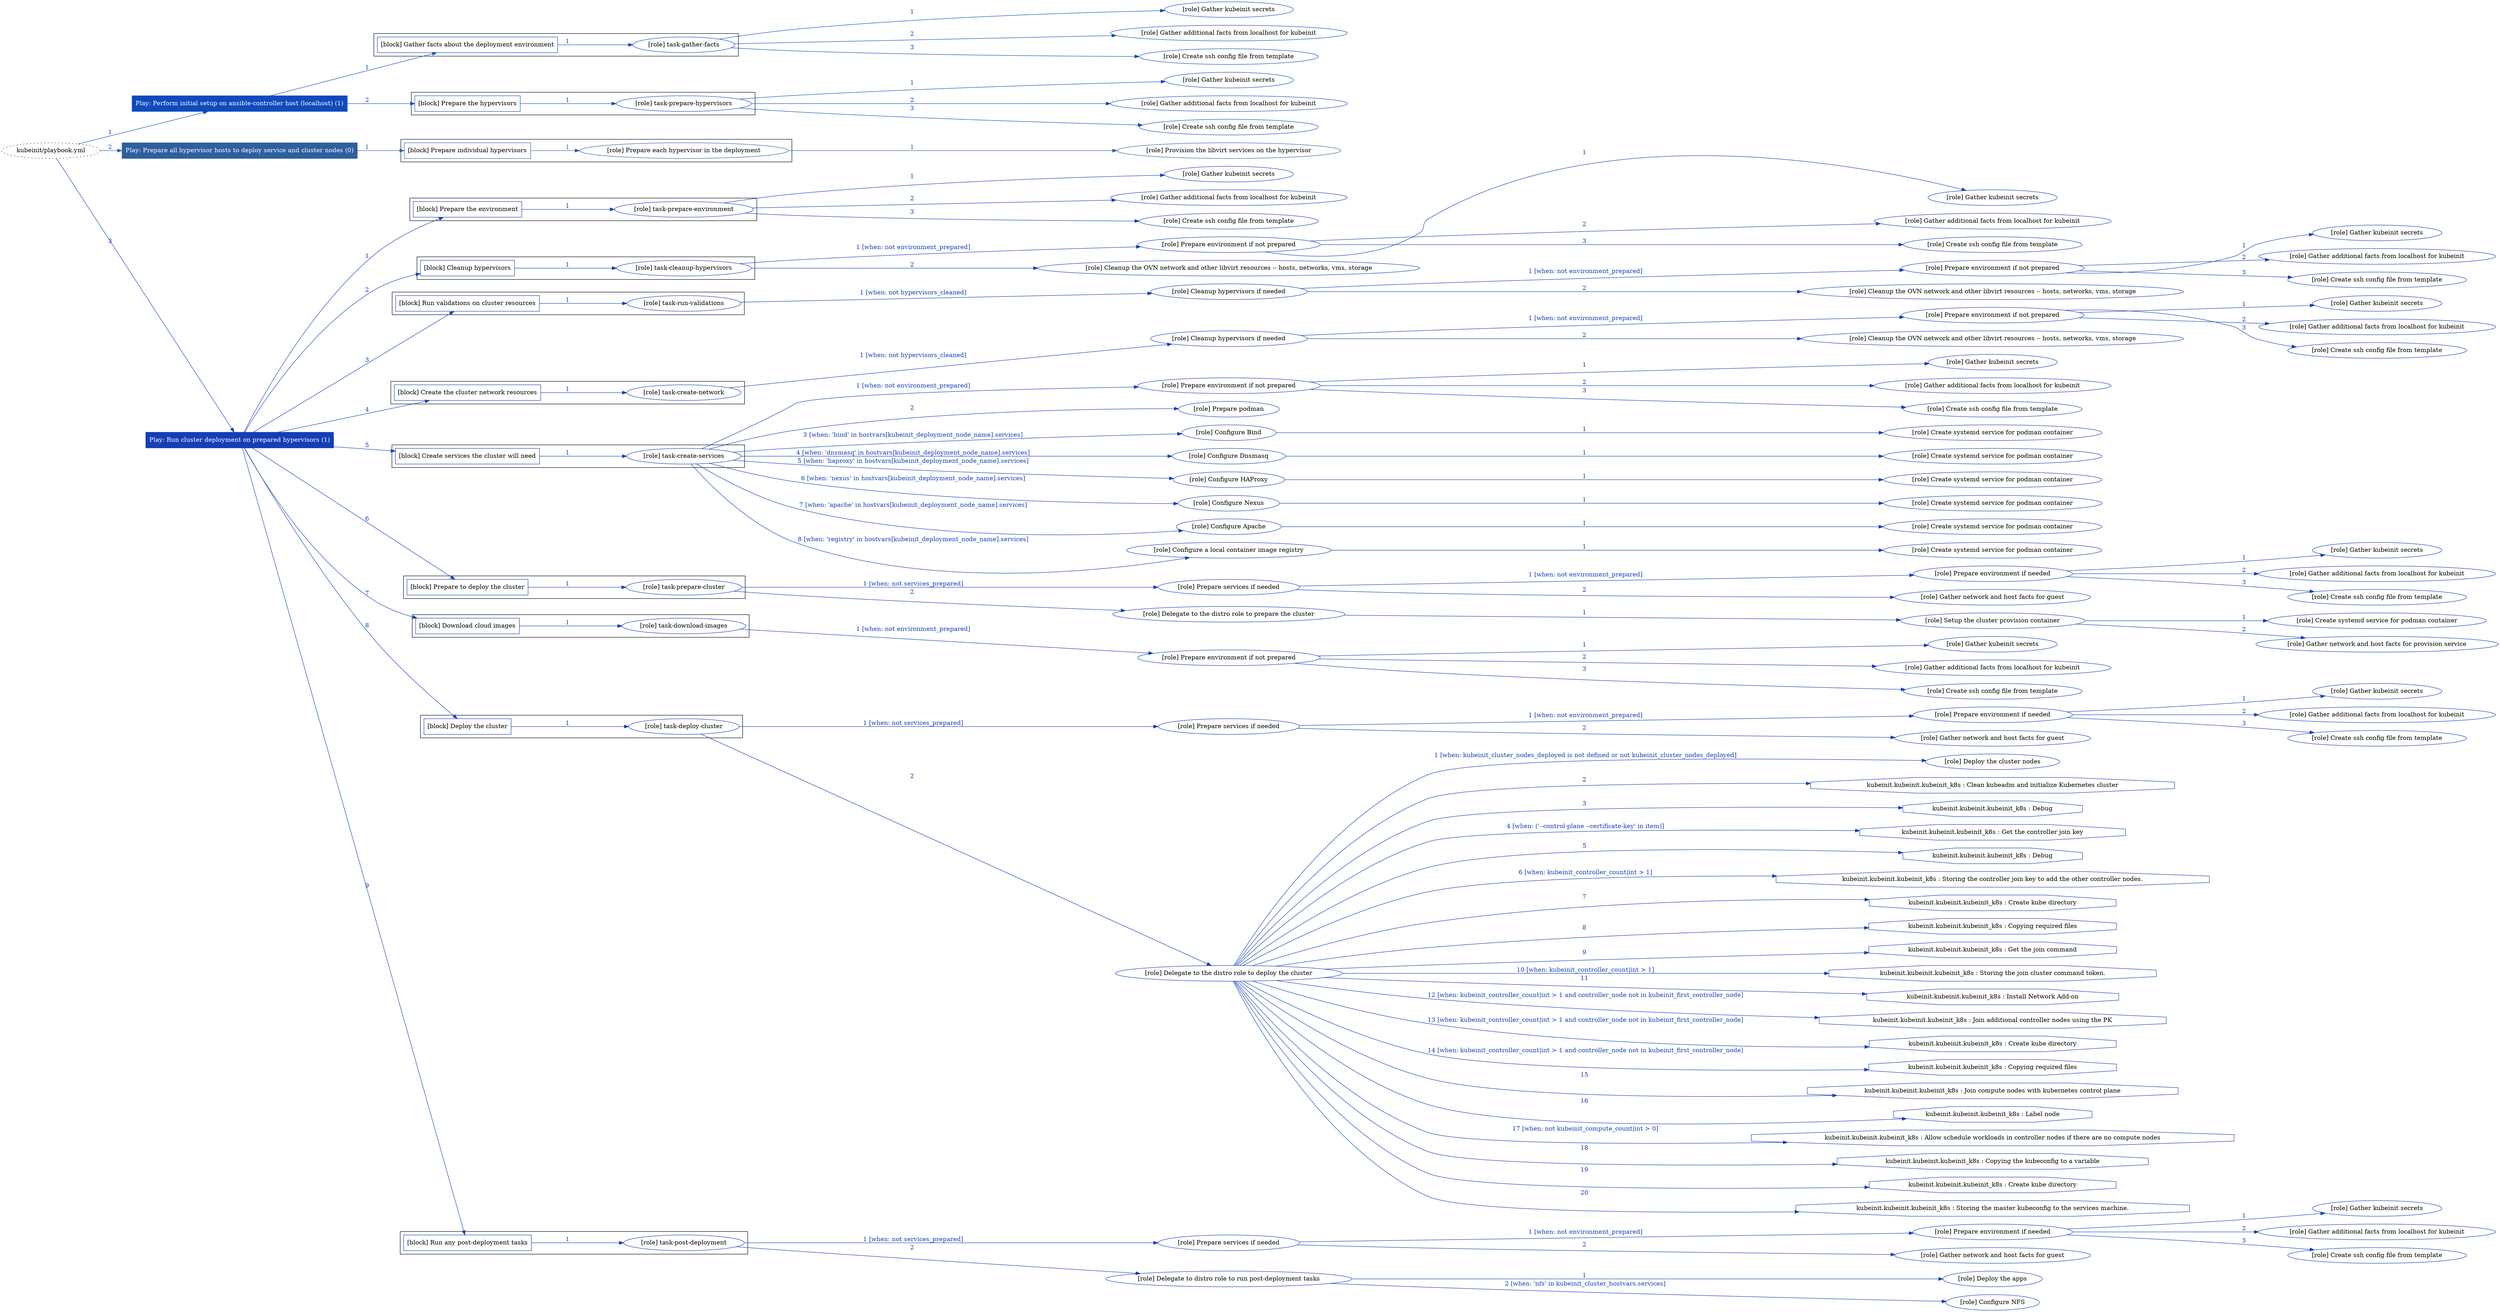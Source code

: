 digraph {
	graph [concentrate=true ordering=in rankdir=LR ratio=fill]
	edge [esep=5 sep=10]
	"kubeinit/playbook.yml" [URL="/home/runner/work/kubeinit/kubeinit/kubeinit/playbook.yml" id=playbook_aee78576 style=dotted]
	play_22abfdec [label="Play: Perform initial setup on ansible-controller host (localhost) (1)" URL="/home/runner/work/kubeinit/kubeinit/kubeinit/playbook.yml" color="#0f4abd" fontcolor="#ffffff" id=play_22abfdec shape=box style=filled tooltip=localhost]
	"kubeinit/playbook.yml" -> play_22abfdec [label="1 " color="#0f4abd" fontcolor="#0f4abd" id=edge_07dfba81 labeltooltip="1 " tooltip="1 "]
	subgraph "Gather kubeinit secrets" {
		role_e5b4c2fd [label="[role] Gather kubeinit secrets" URL="/home/runner/.ansible/collections/ansible_collections/kubeinit/kubeinit/roles/kubeinit_prepare/tasks/gather_kubeinit_facts.yml" color="#0f4abd" id=role_e5b4c2fd tooltip="Gather kubeinit secrets"]
	}
	subgraph "Gather additional facts from localhost for kubeinit" {
		role_92603901 [label="[role] Gather additional facts from localhost for kubeinit" URL="/home/runner/.ansible/collections/ansible_collections/kubeinit/kubeinit/roles/kubeinit_prepare/tasks/gather_kubeinit_facts.yml" color="#0f4abd" id=role_92603901 tooltip="Gather additional facts from localhost for kubeinit"]
	}
	subgraph "Create ssh config file from template" {
		role_42e3ea7c [label="[role] Create ssh config file from template" URL="/home/runner/.ansible/collections/ansible_collections/kubeinit/kubeinit/roles/kubeinit_prepare/tasks/gather_kubeinit_facts.yml" color="#0f4abd" id=role_42e3ea7c tooltip="Create ssh config file from template"]
	}
	subgraph "task-gather-facts" {
		role_a23caa06 [label="[role] task-gather-facts" URL="/home/runner/work/kubeinit/kubeinit/kubeinit/playbook.yml" color="#0f4abd" id=role_a23caa06 tooltip="task-gather-facts"]
		role_a23caa06 -> role_e5b4c2fd [label="1 " color="#0f4abd" fontcolor="#0f4abd" id=edge_fb1ed5f6 labeltooltip="1 " tooltip="1 "]
		role_a23caa06 -> role_92603901 [label="2 " color="#0f4abd" fontcolor="#0f4abd" id=edge_2b5b32ed labeltooltip="2 " tooltip="2 "]
		role_a23caa06 -> role_42e3ea7c [label="3 " color="#0f4abd" fontcolor="#0f4abd" id=edge_aba6d7d8 labeltooltip="3 " tooltip="3 "]
	}
	subgraph "Gather kubeinit secrets" {
		role_36ac0398 [label="[role] Gather kubeinit secrets" URL="/home/runner/.ansible/collections/ansible_collections/kubeinit/kubeinit/roles/kubeinit_prepare/tasks/gather_kubeinit_facts.yml" color="#0f4abd" id=role_36ac0398 tooltip="Gather kubeinit secrets"]
	}
	subgraph "Gather additional facts from localhost for kubeinit" {
		role_8a8721c3 [label="[role] Gather additional facts from localhost for kubeinit" URL="/home/runner/.ansible/collections/ansible_collections/kubeinit/kubeinit/roles/kubeinit_prepare/tasks/gather_kubeinit_facts.yml" color="#0f4abd" id=role_8a8721c3 tooltip="Gather additional facts from localhost for kubeinit"]
	}
	subgraph "Create ssh config file from template" {
		role_b87d9249 [label="[role] Create ssh config file from template" URL="/home/runner/.ansible/collections/ansible_collections/kubeinit/kubeinit/roles/kubeinit_prepare/tasks/gather_kubeinit_facts.yml" color="#0f4abd" id=role_b87d9249 tooltip="Create ssh config file from template"]
	}
	subgraph "task-prepare-hypervisors" {
		role_b40b81ea [label="[role] task-prepare-hypervisors" URL="/home/runner/work/kubeinit/kubeinit/kubeinit/playbook.yml" color="#0f4abd" id=role_b40b81ea tooltip="task-prepare-hypervisors"]
		role_b40b81ea -> role_36ac0398 [label="1 " color="#0f4abd" fontcolor="#0f4abd" id=edge_a1b33551 labeltooltip="1 " tooltip="1 "]
		role_b40b81ea -> role_8a8721c3 [label="2 " color="#0f4abd" fontcolor="#0f4abd" id=edge_f6057b5f labeltooltip="2 " tooltip="2 "]
		role_b40b81ea -> role_b87d9249 [label="3 " color="#0f4abd" fontcolor="#0f4abd" id=edge_76258d58 labeltooltip="3 " tooltip="3 "]
	}
	subgraph "Play: Perform initial setup on ansible-controller host (localhost) (1)" {
		play_22abfdec -> block_3af2ee54 [label=1 color="#0f4abd" fontcolor="#0f4abd" id=edge_2502cd62 labeltooltip=1 tooltip=1]
		subgraph cluster_block_3af2ee54 {
			block_3af2ee54 [label="[block] Gather facts about the deployment environment" URL="/home/runner/work/kubeinit/kubeinit/kubeinit/playbook.yml" color="#0f4abd" id=block_3af2ee54 labeltooltip="Gather facts about the deployment environment" shape=box tooltip="Gather facts about the deployment environment"]
			block_3af2ee54 -> role_a23caa06 [label="1 " color="#0f4abd" fontcolor="#0f4abd" id=edge_9a71d3c1 labeltooltip="1 " tooltip="1 "]
		}
		play_22abfdec -> block_1b427c58 [label=2 color="#0f4abd" fontcolor="#0f4abd" id=edge_1fee7df6 labeltooltip=2 tooltip=2]
		subgraph cluster_block_1b427c58 {
			block_1b427c58 [label="[block] Prepare the hypervisors" URL="/home/runner/work/kubeinit/kubeinit/kubeinit/playbook.yml" color="#0f4abd" id=block_1b427c58 labeltooltip="Prepare the hypervisors" shape=box tooltip="Prepare the hypervisors"]
			block_1b427c58 -> role_b40b81ea [label="1 " color="#0f4abd" fontcolor="#0f4abd" id=edge_1978785f labeltooltip="1 " tooltip="1 "]
		}
	}
	play_503225d7 [label="Play: Prepare all hypervisor hosts to deploy service and cluster nodes (0)" URL="/home/runner/work/kubeinit/kubeinit/kubeinit/playbook.yml" color="#2e5f9e" fontcolor="#ffffff" id=play_503225d7 shape=box style=filled tooltip="Play: Prepare all hypervisor hosts to deploy service and cluster nodes (0)"]
	"kubeinit/playbook.yml" -> play_503225d7 [label="2 " color="#2e5f9e" fontcolor="#2e5f9e" id=edge_c48a29ae labeltooltip="2 " tooltip="2 "]
	subgraph "Provision the libvirt services on the hypervisor" {
		role_f8801f45 [label="[role] Provision the libvirt services on the hypervisor" URL="/home/runner/.ansible/collections/ansible_collections/kubeinit/kubeinit/roles/kubeinit_prepare/tasks/prepare_hypervisor.yml" color="#2e5f9e" id=role_f8801f45 tooltip="Provision the libvirt services on the hypervisor"]
	}
	subgraph "Prepare each hypervisor in the deployment" {
		role_b3942463 [label="[role] Prepare each hypervisor in the deployment" URL="/home/runner/work/kubeinit/kubeinit/kubeinit/playbook.yml" color="#2e5f9e" id=role_b3942463 tooltip="Prepare each hypervisor in the deployment"]
		role_b3942463 -> role_f8801f45 [label="1 " color="#2e5f9e" fontcolor="#2e5f9e" id=edge_74dd3a23 labeltooltip="1 " tooltip="1 "]
	}
	subgraph "Play: Prepare all hypervisor hosts to deploy service and cluster nodes (0)" {
		play_503225d7 -> block_1965c108 [label=1 color="#2e5f9e" fontcolor="#2e5f9e" id=edge_0910991c labeltooltip=1 tooltip=1]
		subgraph cluster_block_1965c108 {
			block_1965c108 [label="[block] Prepare individual hypervisors" URL="/home/runner/work/kubeinit/kubeinit/kubeinit/playbook.yml" color="#2e5f9e" id=block_1965c108 labeltooltip="Prepare individual hypervisors" shape=box tooltip="Prepare individual hypervisors"]
			block_1965c108 -> role_b3942463 [label="1 " color="#2e5f9e" fontcolor="#2e5f9e" id=edge_adc830cf labeltooltip="1 " tooltip="1 "]
		}
	}
	play_b1cdb94f [label="Play: Run cluster deployment on prepared hypervisors (1)" URL="/home/runner/work/kubeinit/kubeinit/kubeinit/playbook.yml" color="#153eb7" fontcolor="#ffffff" id=play_b1cdb94f shape=box style=filled tooltip=localhost]
	"kubeinit/playbook.yml" -> play_b1cdb94f [label="3 " color="#153eb7" fontcolor="#153eb7" id=edge_91c1f6e4 labeltooltip="3 " tooltip="3 "]
	subgraph "Gather kubeinit secrets" {
		role_fc0855bf [label="[role] Gather kubeinit secrets" URL="/home/runner/.ansible/collections/ansible_collections/kubeinit/kubeinit/roles/kubeinit_prepare/tasks/gather_kubeinit_facts.yml" color="#153eb7" id=role_fc0855bf tooltip="Gather kubeinit secrets"]
	}
	subgraph "Gather additional facts from localhost for kubeinit" {
		role_63563d54 [label="[role] Gather additional facts from localhost for kubeinit" URL="/home/runner/.ansible/collections/ansible_collections/kubeinit/kubeinit/roles/kubeinit_prepare/tasks/gather_kubeinit_facts.yml" color="#153eb7" id=role_63563d54 tooltip="Gather additional facts from localhost for kubeinit"]
	}
	subgraph "Create ssh config file from template" {
		role_f0a11f4e [label="[role] Create ssh config file from template" URL="/home/runner/.ansible/collections/ansible_collections/kubeinit/kubeinit/roles/kubeinit_prepare/tasks/gather_kubeinit_facts.yml" color="#153eb7" id=role_f0a11f4e tooltip="Create ssh config file from template"]
	}
	subgraph "task-prepare-environment" {
		role_46fdd748 [label="[role] task-prepare-environment" URL="/home/runner/work/kubeinit/kubeinit/kubeinit/playbook.yml" color="#153eb7" id=role_46fdd748 tooltip="task-prepare-environment"]
		role_46fdd748 -> role_fc0855bf [label="1 " color="#153eb7" fontcolor="#153eb7" id=edge_d1752ae9 labeltooltip="1 " tooltip="1 "]
		role_46fdd748 -> role_63563d54 [label="2 " color="#153eb7" fontcolor="#153eb7" id=edge_2c00e528 labeltooltip="2 " tooltip="2 "]
		role_46fdd748 -> role_f0a11f4e [label="3 " color="#153eb7" fontcolor="#153eb7" id=edge_0c2cd241 labeltooltip="3 " tooltip="3 "]
	}
	subgraph "Gather kubeinit secrets" {
		role_5a48597a [label="[role] Gather kubeinit secrets" URL="/home/runner/.ansible/collections/ansible_collections/kubeinit/kubeinit/roles/kubeinit_prepare/tasks/gather_kubeinit_facts.yml" color="#153eb7" id=role_5a48597a tooltip="Gather kubeinit secrets"]
	}
	subgraph "Gather additional facts from localhost for kubeinit" {
		role_fad954ef [label="[role] Gather additional facts from localhost for kubeinit" URL="/home/runner/.ansible/collections/ansible_collections/kubeinit/kubeinit/roles/kubeinit_prepare/tasks/gather_kubeinit_facts.yml" color="#153eb7" id=role_fad954ef tooltip="Gather additional facts from localhost for kubeinit"]
	}
	subgraph "Create ssh config file from template" {
		role_bd64b676 [label="[role] Create ssh config file from template" URL="/home/runner/.ansible/collections/ansible_collections/kubeinit/kubeinit/roles/kubeinit_prepare/tasks/gather_kubeinit_facts.yml" color="#153eb7" id=role_bd64b676 tooltip="Create ssh config file from template"]
	}
	subgraph "Prepare environment if not prepared" {
		role_02caff9d [label="[role] Prepare environment if not prepared" URL="/home/runner/.ansible/collections/ansible_collections/kubeinit/kubeinit/roles/kubeinit_prepare/tasks/cleanup_hypervisors.yml" color="#153eb7" id=role_02caff9d tooltip="Prepare environment if not prepared"]
		role_02caff9d -> role_5a48597a [label="1 " color="#153eb7" fontcolor="#153eb7" id=edge_9d075850 labeltooltip="1 " tooltip="1 "]
		role_02caff9d -> role_fad954ef [label="2 " color="#153eb7" fontcolor="#153eb7" id=edge_a4c6c099 labeltooltip="2 " tooltip="2 "]
		role_02caff9d -> role_bd64b676 [label="3 " color="#153eb7" fontcolor="#153eb7" id=edge_170ab0fc labeltooltip="3 " tooltip="3 "]
	}
	subgraph "Cleanup the OVN network and other libvirt resources -- hosts, networks, vms, storage" {
		role_a7e73456 [label="[role] Cleanup the OVN network and other libvirt resources -- hosts, networks, vms, storage" URL="/home/runner/.ansible/collections/ansible_collections/kubeinit/kubeinit/roles/kubeinit_prepare/tasks/cleanup_hypervisors.yml" color="#153eb7" id=role_a7e73456 tooltip="Cleanup the OVN network and other libvirt resources -- hosts, networks, vms, storage"]
	}
	subgraph "task-cleanup-hypervisors" {
		role_f875a7aa [label="[role] task-cleanup-hypervisors" URL="/home/runner/work/kubeinit/kubeinit/kubeinit/playbook.yml" color="#153eb7" id=role_f875a7aa tooltip="task-cleanup-hypervisors"]
		role_f875a7aa -> role_02caff9d [label="1 [when: not environment_prepared]" color="#153eb7" fontcolor="#153eb7" id=edge_b6163524 labeltooltip="1 [when: not environment_prepared]" tooltip="1 [when: not environment_prepared]"]
		role_f875a7aa -> role_a7e73456 [label="2 " color="#153eb7" fontcolor="#153eb7" id=edge_6bb9ad66 labeltooltip="2 " tooltip="2 "]
	}
	subgraph "Gather kubeinit secrets" {
		role_28462045 [label="[role] Gather kubeinit secrets" URL="/home/runner/.ansible/collections/ansible_collections/kubeinit/kubeinit/roles/kubeinit_prepare/tasks/gather_kubeinit_facts.yml" color="#153eb7" id=role_28462045 tooltip="Gather kubeinit secrets"]
	}
	subgraph "Gather additional facts from localhost for kubeinit" {
		role_ed0c2a74 [label="[role] Gather additional facts from localhost for kubeinit" URL="/home/runner/.ansible/collections/ansible_collections/kubeinit/kubeinit/roles/kubeinit_prepare/tasks/gather_kubeinit_facts.yml" color="#153eb7" id=role_ed0c2a74 tooltip="Gather additional facts from localhost for kubeinit"]
	}
	subgraph "Create ssh config file from template" {
		role_3deef23d [label="[role] Create ssh config file from template" URL="/home/runner/.ansible/collections/ansible_collections/kubeinit/kubeinit/roles/kubeinit_prepare/tasks/gather_kubeinit_facts.yml" color="#153eb7" id=role_3deef23d tooltip="Create ssh config file from template"]
	}
	subgraph "Prepare environment if not prepared" {
		role_89e57b84 [label="[role] Prepare environment if not prepared" URL="/home/runner/.ansible/collections/ansible_collections/kubeinit/kubeinit/roles/kubeinit_prepare/tasks/cleanup_hypervisors.yml" color="#153eb7" id=role_89e57b84 tooltip="Prepare environment if not prepared"]
		role_89e57b84 -> role_28462045 [label="1 " color="#153eb7" fontcolor="#153eb7" id=edge_ff9d8a0b labeltooltip="1 " tooltip="1 "]
		role_89e57b84 -> role_ed0c2a74 [label="2 " color="#153eb7" fontcolor="#153eb7" id=edge_85ed8e4a labeltooltip="2 " tooltip="2 "]
		role_89e57b84 -> role_3deef23d [label="3 " color="#153eb7" fontcolor="#153eb7" id=edge_1886708f labeltooltip="3 " tooltip="3 "]
	}
	subgraph "Cleanup the OVN network and other libvirt resources -- hosts, networks, vms, storage" {
		role_85f6d951 [label="[role] Cleanup the OVN network and other libvirt resources -- hosts, networks, vms, storage" URL="/home/runner/.ansible/collections/ansible_collections/kubeinit/kubeinit/roles/kubeinit_prepare/tasks/cleanup_hypervisors.yml" color="#153eb7" id=role_85f6d951 tooltip="Cleanup the OVN network and other libvirt resources -- hosts, networks, vms, storage"]
	}
	subgraph "Cleanup hypervisors if needed" {
		role_ccc3ccd0 [label="[role] Cleanup hypervisors if needed" URL="/home/runner/.ansible/collections/ansible_collections/kubeinit/kubeinit/roles/kubeinit_validations/tasks/main.yml" color="#153eb7" id=role_ccc3ccd0 tooltip="Cleanup hypervisors if needed"]
		role_ccc3ccd0 -> role_89e57b84 [label="1 [when: not environment_prepared]" color="#153eb7" fontcolor="#153eb7" id=edge_e0233c57 labeltooltip="1 [when: not environment_prepared]" tooltip="1 [when: not environment_prepared]"]
		role_ccc3ccd0 -> role_85f6d951 [label="2 " color="#153eb7" fontcolor="#153eb7" id=edge_e74eda56 labeltooltip="2 " tooltip="2 "]
	}
	subgraph "task-run-validations" {
		role_7a09ad1d [label="[role] task-run-validations" URL="/home/runner/work/kubeinit/kubeinit/kubeinit/playbook.yml" color="#153eb7" id=role_7a09ad1d tooltip="task-run-validations"]
		role_7a09ad1d -> role_ccc3ccd0 [label="1 [when: not hypervisors_cleaned]" color="#153eb7" fontcolor="#153eb7" id=edge_1b720504 labeltooltip="1 [when: not hypervisors_cleaned]" tooltip="1 [when: not hypervisors_cleaned]"]
	}
	subgraph "Gather kubeinit secrets" {
		role_f3d439e8 [label="[role] Gather kubeinit secrets" URL="/home/runner/.ansible/collections/ansible_collections/kubeinit/kubeinit/roles/kubeinit_prepare/tasks/gather_kubeinit_facts.yml" color="#153eb7" id=role_f3d439e8 tooltip="Gather kubeinit secrets"]
	}
	subgraph "Gather additional facts from localhost for kubeinit" {
		role_499fb6e5 [label="[role] Gather additional facts from localhost for kubeinit" URL="/home/runner/.ansible/collections/ansible_collections/kubeinit/kubeinit/roles/kubeinit_prepare/tasks/gather_kubeinit_facts.yml" color="#153eb7" id=role_499fb6e5 tooltip="Gather additional facts from localhost for kubeinit"]
	}
	subgraph "Create ssh config file from template" {
		role_9042f6df [label="[role] Create ssh config file from template" URL="/home/runner/.ansible/collections/ansible_collections/kubeinit/kubeinit/roles/kubeinit_prepare/tasks/gather_kubeinit_facts.yml" color="#153eb7" id=role_9042f6df tooltip="Create ssh config file from template"]
	}
	subgraph "Prepare environment if not prepared" {
		role_7c91a1f9 [label="[role] Prepare environment if not prepared" URL="/home/runner/.ansible/collections/ansible_collections/kubeinit/kubeinit/roles/kubeinit_prepare/tasks/cleanup_hypervisors.yml" color="#153eb7" id=role_7c91a1f9 tooltip="Prepare environment if not prepared"]
		role_7c91a1f9 -> role_f3d439e8 [label="1 " color="#153eb7" fontcolor="#153eb7" id=edge_e5d89248 labeltooltip="1 " tooltip="1 "]
		role_7c91a1f9 -> role_499fb6e5 [label="2 " color="#153eb7" fontcolor="#153eb7" id=edge_6f8e07d5 labeltooltip="2 " tooltip="2 "]
		role_7c91a1f9 -> role_9042f6df [label="3 " color="#153eb7" fontcolor="#153eb7" id=edge_672ee4f9 labeltooltip="3 " tooltip="3 "]
	}
	subgraph "Cleanup the OVN network and other libvirt resources -- hosts, networks, vms, storage" {
		role_ed50cdb5 [label="[role] Cleanup the OVN network and other libvirt resources -- hosts, networks, vms, storage" URL="/home/runner/.ansible/collections/ansible_collections/kubeinit/kubeinit/roles/kubeinit_prepare/tasks/cleanup_hypervisors.yml" color="#153eb7" id=role_ed50cdb5 tooltip="Cleanup the OVN network and other libvirt resources -- hosts, networks, vms, storage"]
	}
	subgraph "Cleanup hypervisors if needed" {
		role_755d8c60 [label="[role] Cleanup hypervisors if needed" URL="/home/runner/.ansible/collections/ansible_collections/kubeinit/kubeinit/roles/kubeinit_libvirt/tasks/create_network.yml" color="#153eb7" id=role_755d8c60 tooltip="Cleanup hypervisors if needed"]
		role_755d8c60 -> role_7c91a1f9 [label="1 [when: not environment_prepared]" color="#153eb7" fontcolor="#153eb7" id=edge_348bdebb labeltooltip="1 [when: not environment_prepared]" tooltip="1 [when: not environment_prepared]"]
		role_755d8c60 -> role_ed50cdb5 [label="2 " color="#153eb7" fontcolor="#153eb7" id=edge_43a9f519 labeltooltip="2 " tooltip="2 "]
	}
	subgraph "task-create-network" {
		role_80e99cfe [label="[role] task-create-network" URL="/home/runner/work/kubeinit/kubeinit/kubeinit/playbook.yml" color="#153eb7" id=role_80e99cfe tooltip="task-create-network"]
		role_80e99cfe -> role_755d8c60 [label="1 [when: not hypervisors_cleaned]" color="#153eb7" fontcolor="#153eb7" id=edge_c17265ac labeltooltip="1 [when: not hypervisors_cleaned]" tooltip="1 [when: not hypervisors_cleaned]"]
	}
	subgraph "Gather kubeinit secrets" {
		role_4d5eac8a [label="[role] Gather kubeinit secrets" URL="/home/runner/.ansible/collections/ansible_collections/kubeinit/kubeinit/roles/kubeinit_prepare/tasks/gather_kubeinit_facts.yml" color="#153eb7" id=role_4d5eac8a tooltip="Gather kubeinit secrets"]
	}
	subgraph "Gather additional facts from localhost for kubeinit" {
		role_ca68fdb8 [label="[role] Gather additional facts from localhost for kubeinit" URL="/home/runner/.ansible/collections/ansible_collections/kubeinit/kubeinit/roles/kubeinit_prepare/tasks/gather_kubeinit_facts.yml" color="#153eb7" id=role_ca68fdb8 tooltip="Gather additional facts from localhost for kubeinit"]
	}
	subgraph "Create ssh config file from template" {
		role_a0177bdf [label="[role] Create ssh config file from template" URL="/home/runner/.ansible/collections/ansible_collections/kubeinit/kubeinit/roles/kubeinit_prepare/tasks/gather_kubeinit_facts.yml" color="#153eb7" id=role_a0177bdf tooltip="Create ssh config file from template"]
	}
	subgraph "Prepare environment if not prepared" {
		role_2989113f [label="[role] Prepare environment if not prepared" URL="/home/runner/.ansible/collections/ansible_collections/kubeinit/kubeinit/roles/kubeinit_services/tasks/main.yml" color="#153eb7" id=role_2989113f tooltip="Prepare environment if not prepared"]
		role_2989113f -> role_4d5eac8a [label="1 " color="#153eb7" fontcolor="#153eb7" id=edge_74599eea labeltooltip="1 " tooltip="1 "]
		role_2989113f -> role_ca68fdb8 [label="2 " color="#153eb7" fontcolor="#153eb7" id=edge_6d73c9c2 labeltooltip="2 " tooltip="2 "]
		role_2989113f -> role_a0177bdf [label="3 " color="#153eb7" fontcolor="#153eb7" id=edge_f7d2554b labeltooltip="3 " tooltip="3 "]
	}
	subgraph "Prepare podman" {
		role_6c0b2836 [label="[role] Prepare podman" URL="/home/runner/.ansible/collections/ansible_collections/kubeinit/kubeinit/roles/kubeinit_services/tasks/00_create_service_pod.yml" color="#153eb7" id=role_6c0b2836 tooltip="Prepare podman"]
	}
	subgraph "Create systemd service for podman container" {
		role_a09cf515 [label="[role] Create systemd service for podman container" URL="/home/runner/.ansible/collections/ansible_collections/kubeinit/kubeinit/roles/kubeinit_bind/tasks/main.yml" color="#153eb7" id=role_a09cf515 tooltip="Create systemd service for podman container"]
	}
	subgraph "Configure Bind" {
		role_48254551 [label="[role] Configure Bind" URL="/home/runner/.ansible/collections/ansible_collections/kubeinit/kubeinit/roles/kubeinit_services/tasks/start_services_containers.yml" color="#153eb7" id=role_48254551 tooltip="Configure Bind"]
		role_48254551 -> role_a09cf515 [label="1 " color="#153eb7" fontcolor="#153eb7" id=edge_95e4923a labeltooltip="1 " tooltip="1 "]
	}
	subgraph "Create systemd service for podman container" {
		role_482d4c58 [label="[role] Create systemd service for podman container" URL="/home/runner/.ansible/collections/ansible_collections/kubeinit/kubeinit/roles/kubeinit_dnsmasq/tasks/main.yml" color="#153eb7" id=role_482d4c58 tooltip="Create systemd service for podman container"]
	}
	subgraph "Configure Dnsmasq" {
		role_4c0b112e [label="[role] Configure Dnsmasq" URL="/home/runner/.ansible/collections/ansible_collections/kubeinit/kubeinit/roles/kubeinit_services/tasks/start_services_containers.yml" color="#153eb7" id=role_4c0b112e tooltip="Configure Dnsmasq"]
		role_4c0b112e -> role_482d4c58 [label="1 " color="#153eb7" fontcolor="#153eb7" id=edge_5908a2fe labeltooltip="1 " tooltip="1 "]
	}
	subgraph "Create systemd service for podman container" {
		role_40c7287f [label="[role] Create systemd service for podman container" URL="/home/runner/.ansible/collections/ansible_collections/kubeinit/kubeinit/roles/kubeinit_haproxy/tasks/main.yml" color="#153eb7" id=role_40c7287f tooltip="Create systemd service for podman container"]
	}
	subgraph "Configure HAProxy" {
		role_0b859b19 [label="[role] Configure HAProxy" URL="/home/runner/.ansible/collections/ansible_collections/kubeinit/kubeinit/roles/kubeinit_services/tasks/start_services_containers.yml" color="#153eb7" id=role_0b859b19 tooltip="Configure HAProxy"]
		role_0b859b19 -> role_40c7287f [label="1 " color="#153eb7" fontcolor="#153eb7" id=edge_bdbfaa2c labeltooltip="1 " tooltip="1 "]
	}
	subgraph "Create systemd service for podman container" {
		role_5c1861a8 [label="[role] Create systemd service for podman container" URL="/home/runner/.ansible/collections/ansible_collections/kubeinit/kubeinit/roles/kubeinit_nexus/tasks/main.yml" color="#153eb7" id=role_5c1861a8 tooltip="Create systemd service for podman container"]
	}
	subgraph "Configure Nexus" {
		role_28f0471e [label="[role] Configure Nexus" URL="/home/runner/.ansible/collections/ansible_collections/kubeinit/kubeinit/roles/kubeinit_services/tasks/start_services_containers.yml" color="#153eb7" id=role_28f0471e tooltip="Configure Nexus"]
		role_28f0471e -> role_5c1861a8 [label="1 " color="#153eb7" fontcolor="#153eb7" id=edge_fba9ee2e labeltooltip="1 " tooltip="1 "]
	}
	subgraph "Create systemd service for podman container" {
		role_0ef067d8 [label="[role] Create systemd service for podman container" URL="/home/runner/.ansible/collections/ansible_collections/kubeinit/kubeinit/roles/kubeinit_apache/tasks/main.yml" color="#153eb7" id=role_0ef067d8 tooltip="Create systemd service for podman container"]
	}
	subgraph "Configure Apache" {
		role_8a8c52d0 [label="[role] Configure Apache" URL="/home/runner/.ansible/collections/ansible_collections/kubeinit/kubeinit/roles/kubeinit_services/tasks/start_services_containers.yml" color="#153eb7" id=role_8a8c52d0 tooltip="Configure Apache"]
		role_8a8c52d0 -> role_0ef067d8 [label="1 " color="#153eb7" fontcolor="#153eb7" id=edge_08ebb9b4 labeltooltip="1 " tooltip="1 "]
	}
	subgraph "Create systemd service for podman container" {
		role_2fc5a2e8 [label="[role] Create systemd service for podman container" URL="/home/runner/.ansible/collections/ansible_collections/kubeinit/kubeinit/roles/kubeinit_registry/tasks/main.yml" color="#153eb7" id=role_2fc5a2e8 tooltip="Create systemd service for podman container"]
	}
	subgraph "Configure a local container image registry" {
		role_c256e316 [label="[role] Configure a local container image registry" URL="/home/runner/.ansible/collections/ansible_collections/kubeinit/kubeinit/roles/kubeinit_services/tasks/start_services_containers.yml" color="#153eb7" id=role_c256e316 tooltip="Configure a local container image registry"]
		role_c256e316 -> role_2fc5a2e8 [label="1 " color="#153eb7" fontcolor="#153eb7" id=edge_c077ae4e labeltooltip="1 " tooltip="1 "]
	}
	subgraph "task-create-services" {
		role_85f54825 [label="[role] task-create-services" URL="/home/runner/work/kubeinit/kubeinit/kubeinit/playbook.yml" color="#153eb7" id=role_85f54825 tooltip="task-create-services"]
		role_85f54825 -> role_2989113f [label="1 [when: not environment_prepared]" color="#153eb7" fontcolor="#153eb7" id=edge_c07d148e labeltooltip="1 [when: not environment_prepared]" tooltip="1 [when: not environment_prepared]"]
		role_85f54825 -> role_6c0b2836 [label="2 " color="#153eb7" fontcolor="#153eb7" id=edge_c47187cd labeltooltip="2 " tooltip="2 "]
		role_85f54825 -> role_48254551 [label="3 [when: 'bind' in hostvars[kubeinit_deployment_node_name].services]" color="#153eb7" fontcolor="#153eb7" id=edge_26618b5a labeltooltip="3 [when: 'bind' in hostvars[kubeinit_deployment_node_name].services]" tooltip="3 [when: 'bind' in hostvars[kubeinit_deployment_node_name].services]"]
		role_85f54825 -> role_4c0b112e [label="4 [when: 'dnsmasq' in hostvars[kubeinit_deployment_node_name].services]" color="#153eb7" fontcolor="#153eb7" id=edge_9e8bc152 labeltooltip="4 [when: 'dnsmasq' in hostvars[kubeinit_deployment_node_name].services]" tooltip="4 [when: 'dnsmasq' in hostvars[kubeinit_deployment_node_name].services]"]
		role_85f54825 -> role_0b859b19 [label="5 [when: 'haproxy' in hostvars[kubeinit_deployment_node_name].services]" color="#153eb7" fontcolor="#153eb7" id=edge_0f74397e labeltooltip="5 [when: 'haproxy' in hostvars[kubeinit_deployment_node_name].services]" tooltip="5 [when: 'haproxy' in hostvars[kubeinit_deployment_node_name].services]"]
		role_85f54825 -> role_28f0471e [label="6 [when: 'nexus' in hostvars[kubeinit_deployment_node_name].services]" color="#153eb7" fontcolor="#153eb7" id=edge_a192de93 labeltooltip="6 [when: 'nexus' in hostvars[kubeinit_deployment_node_name].services]" tooltip="6 [when: 'nexus' in hostvars[kubeinit_deployment_node_name].services]"]
		role_85f54825 -> role_8a8c52d0 [label="7 [when: 'apache' in hostvars[kubeinit_deployment_node_name].services]" color="#153eb7" fontcolor="#153eb7" id=edge_77102665 labeltooltip="7 [when: 'apache' in hostvars[kubeinit_deployment_node_name].services]" tooltip="7 [when: 'apache' in hostvars[kubeinit_deployment_node_name].services]"]
		role_85f54825 -> role_c256e316 [label="8 [when: 'registry' in hostvars[kubeinit_deployment_node_name].services]" color="#153eb7" fontcolor="#153eb7" id=edge_f74f9e6c labeltooltip="8 [when: 'registry' in hostvars[kubeinit_deployment_node_name].services]" tooltip="8 [when: 'registry' in hostvars[kubeinit_deployment_node_name].services]"]
	}
	subgraph "Gather kubeinit secrets" {
		role_52c93bd8 [label="[role] Gather kubeinit secrets" URL="/home/runner/.ansible/collections/ansible_collections/kubeinit/kubeinit/roles/kubeinit_prepare/tasks/gather_kubeinit_facts.yml" color="#153eb7" id=role_52c93bd8 tooltip="Gather kubeinit secrets"]
	}
	subgraph "Gather additional facts from localhost for kubeinit" {
		role_01e9b98a [label="[role] Gather additional facts from localhost for kubeinit" URL="/home/runner/.ansible/collections/ansible_collections/kubeinit/kubeinit/roles/kubeinit_prepare/tasks/gather_kubeinit_facts.yml" color="#153eb7" id=role_01e9b98a tooltip="Gather additional facts from localhost for kubeinit"]
	}
	subgraph "Create ssh config file from template" {
		role_41b16949 [label="[role] Create ssh config file from template" URL="/home/runner/.ansible/collections/ansible_collections/kubeinit/kubeinit/roles/kubeinit_prepare/tasks/gather_kubeinit_facts.yml" color="#153eb7" id=role_41b16949 tooltip="Create ssh config file from template"]
	}
	subgraph "Prepare environment if needed" {
		role_d7d5dac3 [label="[role] Prepare environment if needed" URL="/home/runner/.ansible/collections/ansible_collections/kubeinit/kubeinit/roles/kubeinit_services/tasks/prepare_services.yml" color="#153eb7" id=role_d7d5dac3 tooltip="Prepare environment if needed"]
		role_d7d5dac3 -> role_52c93bd8 [label="1 " color="#153eb7" fontcolor="#153eb7" id=edge_fa0237c7 labeltooltip="1 " tooltip="1 "]
		role_d7d5dac3 -> role_01e9b98a [label="2 " color="#153eb7" fontcolor="#153eb7" id=edge_3372e2f1 labeltooltip="2 " tooltip="2 "]
		role_d7d5dac3 -> role_41b16949 [label="3 " color="#153eb7" fontcolor="#153eb7" id=edge_aeb050b9 labeltooltip="3 " tooltip="3 "]
	}
	subgraph "Gather network and host facts for guest" {
		role_91b0b83b [label="[role] Gather network and host facts for guest" URL="/home/runner/.ansible/collections/ansible_collections/kubeinit/kubeinit/roles/kubeinit_services/tasks/prepare_services.yml" color="#153eb7" id=role_91b0b83b tooltip="Gather network and host facts for guest"]
	}
	subgraph "Prepare services if needed" {
		role_56bf2599 [label="[role] Prepare services if needed" URL="/home/runner/.ansible/collections/ansible_collections/kubeinit/kubeinit/roles/kubeinit_prepare/tasks/prepare_cluster.yml" color="#153eb7" id=role_56bf2599 tooltip="Prepare services if needed"]
		role_56bf2599 -> role_d7d5dac3 [label="1 [when: not environment_prepared]" color="#153eb7" fontcolor="#153eb7" id=edge_2f79c67d labeltooltip="1 [when: not environment_prepared]" tooltip="1 [when: not environment_prepared]"]
		role_56bf2599 -> role_91b0b83b [label="2 " color="#153eb7" fontcolor="#153eb7" id=edge_60621773 labeltooltip="2 " tooltip="2 "]
	}
	subgraph "Create systemd service for podman container" {
		role_aad70328 [label="[role] Create systemd service for podman container" URL="/home/runner/.ansible/collections/ansible_collections/kubeinit/kubeinit/roles/kubeinit_services/tasks/create_provision_container.yml" color="#153eb7" id=role_aad70328 tooltip="Create systemd service for podman container"]
	}
	subgraph "Gather network and host facts for provision service" {
		role_fa693381 [label="[role] Gather network and host facts for provision service" URL="/home/runner/.ansible/collections/ansible_collections/kubeinit/kubeinit/roles/kubeinit_services/tasks/create_provision_container.yml" color="#153eb7" id=role_fa693381 tooltip="Gather network and host facts for provision service"]
	}
	subgraph "Setup the cluster provision container" {
		role_87ba9285 [label="[role] Setup the cluster provision container" URL="/home/runner/.ansible/collections/ansible_collections/kubeinit/kubeinit/roles/kubeinit_k8s/tasks/prepare_cluster.yml" color="#153eb7" id=role_87ba9285 tooltip="Setup the cluster provision container"]
		role_87ba9285 -> role_aad70328 [label="1 " color="#153eb7" fontcolor="#153eb7" id=edge_dde48ff5 labeltooltip="1 " tooltip="1 "]
		role_87ba9285 -> role_fa693381 [label="2 " color="#153eb7" fontcolor="#153eb7" id=edge_ae92758a labeltooltip="2 " tooltip="2 "]
	}
	subgraph "Delegate to the distro role to prepare the cluster" {
		role_a7982785 [label="[role] Delegate to the distro role to prepare the cluster" URL="/home/runner/.ansible/collections/ansible_collections/kubeinit/kubeinit/roles/kubeinit_prepare/tasks/prepare_cluster.yml" color="#153eb7" id=role_a7982785 tooltip="Delegate to the distro role to prepare the cluster"]
		role_a7982785 -> role_87ba9285 [label="1 " color="#153eb7" fontcolor="#153eb7" id=edge_ec473c0f labeltooltip="1 " tooltip="1 "]
	}
	subgraph "task-prepare-cluster" {
		role_a3e61151 [label="[role] task-prepare-cluster" URL="/home/runner/work/kubeinit/kubeinit/kubeinit/playbook.yml" color="#153eb7" id=role_a3e61151 tooltip="task-prepare-cluster"]
		role_a3e61151 -> role_56bf2599 [label="1 [when: not services_prepared]" color="#153eb7" fontcolor="#153eb7" id=edge_8333b083 labeltooltip="1 [when: not services_prepared]" tooltip="1 [when: not services_prepared]"]
		role_a3e61151 -> role_a7982785 [label="2 " color="#153eb7" fontcolor="#153eb7" id=edge_1f7ba1f3 labeltooltip="2 " tooltip="2 "]
	}
	subgraph "Gather kubeinit secrets" {
		role_6707bc62 [label="[role] Gather kubeinit secrets" URL="/home/runner/.ansible/collections/ansible_collections/kubeinit/kubeinit/roles/kubeinit_prepare/tasks/gather_kubeinit_facts.yml" color="#153eb7" id=role_6707bc62 tooltip="Gather kubeinit secrets"]
	}
	subgraph "Gather additional facts from localhost for kubeinit" {
		role_3a1be653 [label="[role] Gather additional facts from localhost for kubeinit" URL="/home/runner/.ansible/collections/ansible_collections/kubeinit/kubeinit/roles/kubeinit_prepare/tasks/gather_kubeinit_facts.yml" color="#153eb7" id=role_3a1be653 tooltip="Gather additional facts from localhost for kubeinit"]
	}
	subgraph "Create ssh config file from template" {
		role_b5a4bf6d [label="[role] Create ssh config file from template" URL="/home/runner/.ansible/collections/ansible_collections/kubeinit/kubeinit/roles/kubeinit_prepare/tasks/gather_kubeinit_facts.yml" color="#153eb7" id=role_b5a4bf6d tooltip="Create ssh config file from template"]
	}
	subgraph "Prepare environment if not prepared" {
		role_2c55af5d [label="[role] Prepare environment if not prepared" URL="/home/runner/.ansible/collections/ansible_collections/kubeinit/kubeinit/roles/kubeinit_libvirt/tasks/download_cloud_images.yml" color="#153eb7" id=role_2c55af5d tooltip="Prepare environment if not prepared"]
		role_2c55af5d -> role_6707bc62 [label="1 " color="#153eb7" fontcolor="#153eb7" id=edge_f07732d6 labeltooltip="1 " tooltip="1 "]
		role_2c55af5d -> role_3a1be653 [label="2 " color="#153eb7" fontcolor="#153eb7" id=edge_9ef2fbf2 labeltooltip="2 " tooltip="2 "]
		role_2c55af5d -> role_b5a4bf6d [label="3 " color="#153eb7" fontcolor="#153eb7" id=edge_e80e5e58 labeltooltip="3 " tooltip="3 "]
	}
	subgraph "task-download-images" {
		role_cdb73c34 [label="[role] task-download-images" URL="/home/runner/work/kubeinit/kubeinit/kubeinit/playbook.yml" color="#153eb7" id=role_cdb73c34 tooltip="task-download-images"]
		role_cdb73c34 -> role_2c55af5d [label="1 [when: not environment_prepared]" color="#153eb7" fontcolor="#153eb7" id=edge_358384c1 labeltooltip="1 [when: not environment_prepared]" tooltip="1 [when: not environment_prepared]"]
	}
	subgraph "Gather kubeinit secrets" {
		role_382c44fb [label="[role] Gather kubeinit secrets" URL="/home/runner/.ansible/collections/ansible_collections/kubeinit/kubeinit/roles/kubeinit_prepare/tasks/gather_kubeinit_facts.yml" color="#153eb7" id=role_382c44fb tooltip="Gather kubeinit secrets"]
	}
	subgraph "Gather additional facts from localhost for kubeinit" {
		role_8b63f340 [label="[role] Gather additional facts from localhost for kubeinit" URL="/home/runner/.ansible/collections/ansible_collections/kubeinit/kubeinit/roles/kubeinit_prepare/tasks/gather_kubeinit_facts.yml" color="#153eb7" id=role_8b63f340 tooltip="Gather additional facts from localhost for kubeinit"]
	}
	subgraph "Create ssh config file from template" {
		role_a8b444d9 [label="[role] Create ssh config file from template" URL="/home/runner/.ansible/collections/ansible_collections/kubeinit/kubeinit/roles/kubeinit_prepare/tasks/gather_kubeinit_facts.yml" color="#153eb7" id=role_a8b444d9 tooltip="Create ssh config file from template"]
	}
	subgraph "Prepare environment if needed" {
		role_f25673b9 [label="[role] Prepare environment if needed" URL="/home/runner/.ansible/collections/ansible_collections/kubeinit/kubeinit/roles/kubeinit_services/tasks/prepare_services.yml" color="#153eb7" id=role_f25673b9 tooltip="Prepare environment if needed"]
		role_f25673b9 -> role_382c44fb [label="1 " color="#153eb7" fontcolor="#153eb7" id=edge_b010ba6e labeltooltip="1 " tooltip="1 "]
		role_f25673b9 -> role_8b63f340 [label="2 " color="#153eb7" fontcolor="#153eb7" id=edge_a88d0c6e labeltooltip="2 " tooltip="2 "]
		role_f25673b9 -> role_a8b444d9 [label="3 " color="#153eb7" fontcolor="#153eb7" id=edge_e8ee96f8 labeltooltip="3 " tooltip="3 "]
	}
	subgraph "Gather network and host facts for guest" {
		role_39ac5bf0 [label="[role] Gather network and host facts for guest" URL="/home/runner/.ansible/collections/ansible_collections/kubeinit/kubeinit/roles/kubeinit_services/tasks/prepare_services.yml" color="#153eb7" id=role_39ac5bf0 tooltip="Gather network and host facts for guest"]
	}
	subgraph "Prepare services if needed" {
		role_80b9a431 [label="[role] Prepare services if needed" URL="/home/runner/.ansible/collections/ansible_collections/kubeinit/kubeinit/roles/kubeinit_prepare/tasks/deploy_cluster.yml" color="#153eb7" id=role_80b9a431 tooltip="Prepare services if needed"]
		role_80b9a431 -> role_f25673b9 [label="1 [when: not environment_prepared]" color="#153eb7" fontcolor="#153eb7" id=edge_a6917fb3 labeltooltip="1 [when: not environment_prepared]" tooltip="1 [when: not environment_prepared]"]
		role_80b9a431 -> role_39ac5bf0 [label="2 " color="#153eb7" fontcolor="#153eb7" id=edge_ff7f3e6e labeltooltip="2 " tooltip="2 "]
	}
	subgraph "Deploy the cluster nodes" {
		role_af05ab8e [label="[role] Deploy the cluster nodes" URL="/home/runner/.ansible/collections/ansible_collections/kubeinit/kubeinit/roles/kubeinit_k8s/tasks/main.yml" color="#153eb7" id=role_af05ab8e tooltip="Deploy the cluster nodes"]
	}
	subgraph "Delegate to the distro role to deploy the cluster" {
		role_4e22d04a [label="[role] Delegate to the distro role to deploy the cluster" URL="/home/runner/.ansible/collections/ansible_collections/kubeinit/kubeinit/roles/kubeinit_prepare/tasks/deploy_cluster.yml" color="#153eb7" id=role_4e22d04a tooltip="Delegate to the distro role to deploy the cluster"]
		role_4e22d04a -> role_af05ab8e [label="1 [when: kubeinit_cluster_nodes_deployed is not defined or not kubeinit_cluster_nodes_deployed]" color="#153eb7" fontcolor="#153eb7" id=edge_5e248eeb labeltooltip="1 [when: kubeinit_cluster_nodes_deployed is not defined or not kubeinit_cluster_nodes_deployed]" tooltip="1 [when: kubeinit_cluster_nodes_deployed is not defined or not kubeinit_cluster_nodes_deployed]"]
		task_08ec59c6 [label="kubeinit.kubeinit.kubeinit_k8s : Clean kubeadm and initialize Kubernetes cluster" URL="/home/runner/.ansible/collections/ansible_collections/kubeinit/kubeinit/roles/kubeinit_k8s/tasks/main.yml" color="#153eb7" id=task_08ec59c6 shape=octagon tooltip="kubeinit.kubeinit.kubeinit_k8s : Clean kubeadm and initialize Kubernetes cluster"]
		role_4e22d04a -> task_08ec59c6 [label="2 " color="#153eb7" fontcolor="#153eb7" id=edge_7130e967 labeltooltip="2 " tooltip="2 "]
		task_d746ce98 [label="kubeinit.kubeinit.kubeinit_k8s : Debug" URL="/home/runner/.ansible/collections/ansible_collections/kubeinit/kubeinit/roles/kubeinit_k8s/tasks/main.yml" color="#153eb7" id=task_d746ce98 shape=octagon tooltip="kubeinit.kubeinit.kubeinit_k8s : Debug"]
		role_4e22d04a -> task_d746ce98 [label="3 " color="#153eb7" fontcolor="#153eb7" id=edge_f3c6f495 labeltooltip="3 " tooltip="3 "]
		task_a309ada4 [label="kubeinit.kubeinit.kubeinit_k8s : Get the controller join key" URL="/home/runner/.ansible/collections/ansible_collections/kubeinit/kubeinit/roles/kubeinit_k8s/tasks/main.yml" color="#153eb7" id=task_a309ada4 shape=octagon tooltip="kubeinit.kubeinit.kubeinit_k8s : Get the controller join key"]
		role_4e22d04a -> task_a309ada4 [label="4 [when: ('--control-plane --certificate-key' in item)]" color="#153eb7" fontcolor="#153eb7" id=edge_29946923 labeltooltip="4 [when: ('--control-plane --certificate-key' in item)]" tooltip="4 [when: ('--control-plane --certificate-key' in item)]"]
		task_f1078d3e [label="kubeinit.kubeinit.kubeinit_k8s : Debug" URL="/home/runner/.ansible/collections/ansible_collections/kubeinit/kubeinit/roles/kubeinit_k8s/tasks/main.yml" color="#153eb7" id=task_f1078d3e shape=octagon tooltip="kubeinit.kubeinit.kubeinit_k8s : Debug"]
		role_4e22d04a -> task_f1078d3e [label="5 " color="#153eb7" fontcolor="#153eb7" id=edge_8526899e labeltooltip="5 " tooltip="5 "]
		task_2245455c [label="kubeinit.kubeinit.kubeinit_k8s : Storing the controller join key to add the other controller nodes." URL="/home/runner/.ansible/collections/ansible_collections/kubeinit/kubeinit/roles/kubeinit_k8s/tasks/main.yml" color="#153eb7" id=task_2245455c shape=octagon tooltip="kubeinit.kubeinit.kubeinit_k8s : Storing the controller join key to add the other controller nodes."]
		role_4e22d04a -> task_2245455c [label="6 [when: kubeinit_controller_count|int > 1]" color="#153eb7" fontcolor="#153eb7" id=edge_ac6f0bb0 labeltooltip="6 [when: kubeinit_controller_count|int > 1]" tooltip="6 [when: kubeinit_controller_count|int > 1]"]
		task_df7e9771 [label="kubeinit.kubeinit.kubeinit_k8s : Create kube directory" URL="/home/runner/.ansible/collections/ansible_collections/kubeinit/kubeinit/roles/kubeinit_k8s/tasks/main.yml" color="#153eb7" id=task_df7e9771 shape=octagon tooltip="kubeinit.kubeinit.kubeinit_k8s : Create kube directory"]
		role_4e22d04a -> task_df7e9771 [label="7 " color="#153eb7" fontcolor="#153eb7" id=edge_7c540924 labeltooltip="7 " tooltip="7 "]
		task_56067a49 [label="kubeinit.kubeinit.kubeinit_k8s : Copying required files" URL="/home/runner/.ansible/collections/ansible_collections/kubeinit/kubeinit/roles/kubeinit_k8s/tasks/main.yml" color="#153eb7" id=task_56067a49 shape=octagon tooltip="kubeinit.kubeinit.kubeinit_k8s : Copying required files"]
		role_4e22d04a -> task_56067a49 [label="8 " color="#153eb7" fontcolor="#153eb7" id=edge_ac2b0b6d labeltooltip="8 " tooltip="8 "]
		task_3095709f [label="kubeinit.kubeinit.kubeinit_k8s : Get the join command" URL="/home/runner/.ansible/collections/ansible_collections/kubeinit/kubeinit/roles/kubeinit_k8s/tasks/main.yml" color="#153eb7" id=task_3095709f shape=octagon tooltip="kubeinit.kubeinit.kubeinit_k8s : Get the join command"]
		role_4e22d04a -> task_3095709f [label="9 " color="#153eb7" fontcolor="#153eb7" id=edge_a1fb14b0 labeltooltip="9 " tooltip="9 "]
		task_2cf1e569 [label="kubeinit.kubeinit.kubeinit_k8s : Storing the join cluster command token." URL="/home/runner/.ansible/collections/ansible_collections/kubeinit/kubeinit/roles/kubeinit_k8s/tasks/main.yml" color="#153eb7" id=task_2cf1e569 shape=octagon tooltip="kubeinit.kubeinit.kubeinit_k8s : Storing the join cluster command token."]
		role_4e22d04a -> task_2cf1e569 [label="10 [when: kubeinit_controller_count|int > 1]" color="#153eb7" fontcolor="#153eb7" id=edge_bd93e34a labeltooltip="10 [when: kubeinit_controller_count|int > 1]" tooltip="10 [when: kubeinit_controller_count|int > 1]"]
		task_54797e47 [label="kubeinit.kubeinit.kubeinit_k8s : Install Network Add-on" URL="/home/runner/.ansible/collections/ansible_collections/kubeinit/kubeinit/roles/kubeinit_k8s/tasks/main.yml" color="#153eb7" id=task_54797e47 shape=octagon tooltip="kubeinit.kubeinit.kubeinit_k8s : Install Network Add-on"]
		role_4e22d04a -> task_54797e47 [label="11 " color="#153eb7" fontcolor="#153eb7" id=edge_c9e28a9a labeltooltip="11 " tooltip="11 "]
		task_a579ad7c [label="kubeinit.kubeinit.kubeinit_k8s : Join additional controller nodes using the PK" URL="/home/runner/.ansible/collections/ansible_collections/kubeinit/kubeinit/roles/kubeinit_k8s/tasks/main.yml" color="#153eb7" id=task_a579ad7c shape=octagon tooltip="kubeinit.kubeinit.kubeinit_k8s : Join additional controller nodes using the PK"]
		role_4e22d04a -> task_a579ad7c [label="12 [when: kubeinit_controller_count|int > 1 and controller_node not in kubeinit_first_controller_node]" color="#153eb7" fontcolor="#153eb7" id=edge_aff0ac5f labeltooltip="12 [when: kubeinit_controller_count|int > 1 and controller_node not in kubeinit_first_controller_node]" tooltip="12 [when: kubeinit_controller_count|int > 1 and controller_node not in kubeinit_first_controller_node]"]
		task_a5a09611 [label="kubeinit.kubeinit.kubeinit_k8s : Create kube directory" URL="/home/runner/.ansible/collections/ansible_collections/kubeinit/kubeinit/roles/kubeinit_k8s/tasks/main.yml" color="#153eb7" id=task_a5a09611 shape=octagon tooltip="kubeinit.kubeinit.kubeinit_k8s : Create kube directory"]
		role_4e22d04a -> task_a5a09611 [label="13 [when: kubeinit_controller_count|int > 1 and controller_node not in kubeinit_first_controller_node]" color="#153eb7" fontcolor="#153eb7" id=edge_75e54646 labeltooltip="13 [when: kubeinit_controller_count|int > 1 and controller_node not in kubeinit_first_controller_node]" tooltip="13 [when: kubeinit_controller_count|int > 1 and controller_node not in kubeinit_first_controller_node]"]
		task_64c0b422 [label="kubeinit.kubeinit.kubeinit_k8s : Copying required files" URL="/home/runner/.ansible/collections/ansible_collections/kubeinit/kubeinit/roles/kubeinit_k8s/tasks/main.yml" color="#153eb7" id=task_64c0b422 shape=octagon tooltip="kubeinit.kubeinit.kubeinit_k8s : Copying required files"]
		role_4e22d04a -> task_64c0b422 [label="14 [when: kubeinit_controller_count|int > 1 and controller_node not in kubeinit_first_controller_node]" color="#153eb7" fontcolor="#153eb7" id=edge_7be4d330 labeltooltip="14 [when: kubeinit_controller_count|int > 1 and controller_node not in kubeinit_first_controller_node]" tooltip="14 [when: kubeinit_controller_count|int > 1 and controller_node not in kubeinit_first_controller_node]"]
		task_16171f25 [label="kubeinit.kubeinit.kubeinit_k8s : Join compute nodes with kubernetes control plane" URL="/home/runner/.ansible/collections/ansible_collections/kubeinit/kubeinit/roles/kubeinit_k8s/tasks/main.yml" color="#153eb7" id=task_16171f25 shape=octagon tooltip="kubeinit.kubeinit.kubeinit_k8s : Join compute nodes with kubernetes control plane"]
		role_4e22d04a -> task_16171f25 [label="15 " color="#153eb7" fontcolor="#153eb7" id=edge_7823ad18 labeltooltip="15 " tooltip="15 "]
		task_9081fcf3 [label="kubeinit.kubeinit.kubeinit_k8s : Label node" URL="/home/runner/.ansible/collections/ansible_collections/kubeinit/kubeinit/roles/kubeinit_k8s/tasks/main.yml" color="#153eb7" id=task_9081fcf3 shape=octagon tooltip="kubeinit.kubeinit.kubeinit_k8s : Label node"]
		role_4e22d04a -> task_9081fcf3 [label="16 " color="#153eb7" fontcolor="#153eb7" id=edge_9c5b61c9 labeltooltip="16 " tooltip="16 "]
		task_839fca1c [label="kubeinit.kubeinit.kubeinit_k8s : Allow schedule workloads in controller nodes if there are no compute nodes" URL="/home/runner/.ansible/collections/ansible_collections/kubeinit/kubeinit/roles/kubeinit_k8s/tasks/main.yml" color="#153eb7" id=task_839fca1c shape=octagon tooltip="kubeinit.kubeinit.kubeinit_k8s : Allow schedule workloads in controller nodes if there are no compute nodes"]
		role_4e22d04a -> task_839fca1c [label="17 [when: not kubeinit_compute_count|int > 0]" color="#153eb7" fontcolor="#153eb7" id=edge_5ab7d508 labeltooltip="17 [when: not kubeinit_compute_count|int > 0]" tooltip="17 [when: not kubeinit_compute_count|int > 0]"]
		task_ddd4662c [label="kubeinit.kubeinit.kubeinit_k8s : Copying the kubeconfig to a variable" URL="/home/runner/.ansible/collections/ansible_collections/kubeinit/kubeinit/roles/kubeinit_k8s/tasks/main.yml" color="#153eb7" id=task_ddd4662c shape=octagon tooltip="kubeinit.kubeinit.kubeinit_k8s : Copying the kubeconfig to a variable"]
		role_4e22d04a -> task_ddd4662c [label="18 " color="#153eb7" fontcolor="#153eb7" id=edge_4b7e4fb3 labeltooltip="18 " tooltip="18 "]
		task_4e5c8289 [label="kubeinit.kubeinit.kubeinit_k8s : Create kube directory" URL="/home/runner/.ansible/collections/ansible_collections/kubeinit/kubeinit/roles/kubeinit_k8s/tasks/main.yml" color="#153eb7" id=task_4e5c8289 shape=octagon tooltip="kubeinit.kubeinit.kubeinit_k8s : Create kube directory"]
		role_4e22d04a -> task_4e5c8289 [label="19 " color="#153eb7" fontcolor="#153eb7" id=edge_dae35595 labeltooltip="19 " tooltip="19 "]
		task_c26b0c03 [label="kubeinit.kubeinit.kubeinit_k8s : Storing the master kubeconfig to the services machine." URL="/home/runner/.ansible/collections/ansible_collections/kubeinit/kubeinit/roles/kubeinit_k8s/tasks/main.yml" color="#153eb7" id=task_c26b0c03 shape=octagon tooltip="kubeinit.kubeinit.kubeinit_k8s : Storing the master kubeconfig to the services machine."]
		role_4e22d04a -> task_c26b0c03 [label="20 " color="#153eb7" fontcolor="#153eb7" id=edge_7fca2064 labeltooltip="20 " tooltip="20 "]
	}
	subgraph "task-deploy-cluster" {
		role_1da2e2a0 [label="[role] task-deploy-cluster" URL="/home/runner/work/kubeinit/kubeinit/kubeinit/playbook.yml" color="#153eb7" id=role_1da2e2a0 tooltip="task-deploy-cluster"]
		role_1da2e2a0 -> role_80b9a431 [label="1 [when: not services_prepared]" color="#153eb7" fontcolor="#153eb7" id=edge_8a7fd965 labeltooltip="1 [when: not services_prepared]" tooltip="1 [when: not services_prepared]"]
		role_1da2e2a0 -> role_4e22d04a [label="2 " color="#153eb7" fontcolor="#153eb7" id=edge_3c92725f labeltooltip="2 " tooltip="2 "]
	}
	subgraph "Gather kubeinit secrets" {
		role_937382cf [label="[role] Gather kubeinit secrets" URL="/home/runner/.ansible/collections/ansible_collections/kubeinit/kubeinit/roles/kubeinit_prepare/tasks/gather_kubeinit_facts.yml" color="#153eb7" id=role_937382cf tooltip="Gather kubeinit secrets"]
	}
	subgraph "Gather additional facts from localhost for kubeinit" {
		role_5bf28c0c [label="[role] Gather additional facts from localhost for kubeinit" URL="/home/runner/.ansible/collections/ansible_collections/kubeinit/kubeinit/roles/kubeinit_prepare/tasks/gather_kubeinit_facts.yml" color="#153eb7" id=role_5bf28c0c tooltip="Gather additional facts from localhost for kubeinit"]
	}
	subgraph "Create ssh config file from template" {
		role_f9190f3b [label="[role] Create ssh config file from template" URL="/home/runner/.ansible/collections/ansible_collections/kubeinit/kubeinit/roles/kubeinit_prepare/tasks/gather_kubeinit_facts.yml" color="#153eb7" id=role_f9190f3b tooltip="Create ssh config file from template"]
	}
	subgraph "Prepare environment if needed" {
		role_30aea49c [label="[role] Prepare environment if needed" URL="/home/runner/.ansible/collections/ansible_collections/kubeinit/kubeinit/roles/kubeinit_services/tasks/prepare_services.yml" color="#153eb7" id=role_30aea49c tooltip="Prepare environment if needed"]
		role_30aea49c -> role_937382cf [label="1 " color="#153eb7" fontcolor="#153eb7" id=edge_1deb979d labeltooltip="1 " tooltip="1 "]
		role_30aea49c -> role_5bf28c0c [label="2 " color="#153eb7" fontcolor="#153eb7" id=edge_ab71df21 labeltooltip="2 " tooltip="2 "]
		role_30aea49c -> role_f9190f3b [label="3 " color="#153eb7" fontcolor="#153eb7" id=edge_36a7c5f0 labeltooltip="3 " tooltip="3 "]
	}
	subgraph "Gather network and host facts for guest" {
		role_40a1cdab [label="[role] Gather network and host facts for guest" URL="/home/runner/.ansible/collections/ansible_collections/kubeinit/kubeinit/roles/kubeinit_services/tasks/prepare_services.yml" color="#153eb7" id=role_40a1cdab tooltip="Gather network and host facts for guest"]
	}
	subgraph "Prepare services if needed" {
		role_0b3f430f [label="[role] Prepare services if needed" URL="/home/runner/.ansible/collections/ansible_collections/kubeinit/kubeinit/roles/kubeinit_prepare/tasks/post_deployment.yml" color="#153eb7" id=role_0b3f430f tooltip="Prepare services if needed"]
		role_0b3f430f -> role_30aea49c [label="1 [when: not environment_prepared]" color="#153eb7" fontcolor="#153eb7" id=edge_cdb69262 labeltooltip="1 [when: not environment_prepared]" tooltip="1 [when: not environment_prepared]"]
		role_0b3f430f -> role_40a1cdab [label="2 " color="#153eb7" fontcolor="#153eb7" id=edge_80af4445 labeltooltip="2 " tooltip="2 "]
	}
	subgraph "Deploy the apps" {
		role_a09ea912 [label="[role] Deploy the apps" URL="/home/runner/.ansible/collections/ansible_collections/kubeinit/kubeinit/roles/kubeinit_k8s/tasks/post_deployment_tasks.yml" color="#153eb7" id=role_a09ea912 tooltip="Deploy the apps"]
	}
	subgraph "Configure NFS" {
		role_b8792fad [label="[role] Configure NFS" URL="/home/runner/.ansible/collections/ansible_collections/kubeinit/kubeinit/roles/kubeinit_k8s/tasks/post_deployment_tasks.yml" color="#153eb7" id=role_b8792fad tooltip="Configure NFS"]
	}
	subgraph "Delegate to distro role to run post-deployment tasks" {
		role_4dccc15f [label="[role] Delegate to distro role to run post-deployment tasks" URL="/home/runner/.ansible/collections/ansible_collections/kubeinit/kubeinit/roles/kubeinit_prepare/tasks/post_deployment.yml" color="#153eb7" id=role_4dccc15f tooltip="Delegate to distro role to run post-deployment tasks"]
		role_4dccc15f -> role_a09ea912 [label="1 " color="#153eb7" fontcolor="#153eb7" id=edge_4ca9b98a labeltooltip="1 " tooltip="1 "]
		role_4dccc15f -> role_b8792fad [label="2 [when: 'nfs' in kubeinit_cluster_hostvars.services]" color="#153eb7" fontcolor="#153eb7" id=edge_ed431333 labeltooltip="2 [when: 'nfs' in kubeinit_cluster_hostvars.services]" tooltip="2 [when: 'nfs' in kubeinit_cluster_hostvars.services]"]
	}
	subgraph "task-post-deployment" {
		role_2fbcf959 [label="[role] task-post-deployment" URL="/home/runner/work/kubeinit/kubeinit/kubeinit/playbook.yml" color="#153eb7" id=role_2fbcf959 tooltip="task-post-deployment"]
		role_2fbcf959 -> role_0b3f430f [label="1 [when: not services_prepared]" color="#153eb7" fontcolor="#153eb7" id=edge_7dde5386 labeltooltip="1 [when: not services_prepared]" tooltip="1 [when: not services_prepared]"]
		role_2fbcf959 -> role_4dccc15f [label="2 " color="#153eb7" fontcolor="#153eb7" id=edge_d674ed2a labeltooltip="2 " tooltip="2 "]
	}
	subgraph "Play: Run cluster deployment on prepared hypervisors (1)" {
		play_b1cdb94f -> block_be86428e [label=1 color="#153eb7" fontcolor="#153eb7" id=edge_ae35f7f1 labeltooltip=1 tooltip=1]
		subgraph cluster_block_be86428e {
			block_be86428e [label="[block] Prepare the environment" URL="/home/runner/work/kubeinit/kubeinit/kubeinit/playbook.yml" color="#153eb7" id=block_be86428e labeltooltip="Prepare the environment" shape=box tooltip="Prepare the environment"]
			block_be86428e -> role_46fdd748 [label="1 " color="#153eb7" fontcolor="#153eb7" id=edge_b5d0e3be labeltooltip="1 " tooltip="1 "]
		}
		play_b1cdb94f -> block_8dd64e37 [label=2 color="#153eb7" fontcolor="#153eb7" id=edge_cf3f16a0 labeltooltip=2 tooltip=2]
		subgraph cluster_block_8dd64e37 {
			block_8dd64e37 [label="[block] Cleanup hypervisors" URL="/home/runner/work/kubeinit/kubeinit/kubeinit/playbook.yml" color="#153eb7" id=block_8dd64e37 labeltooltip="Cleanup hypervisors" shape=box tooltip="Cleanup hypervisors"]
			block_8dd64e37 -> role_f875a7aa [label="1 " color="#153eb7" fontcolor="#153eb7" id=edge_44983c79 labeltooltip="1 " tooltip="1 "]
		}
		play_b1cdb94f -> block_ebd97104 [label=3 color="#153eb7" fontcolor="#153eb7" id=edge_3162c008 labeltooltip=3 tooltip=3]
		subgraph cluster_block_ebd97104 {
			block_ebd97104 [label="[block] Run validations on cluster resources" URL="/home/runner/work/kubeinit/kubeinit/kubeinit/playbook.yml" color="#153eb7" id=block_ebd97104 labeltooltip="Run validations on cluster resources" shape=box tooltip="Run validations on cluster resources"]
			block_ebd97104 -> role_7a09ad1d [label="1 " color="#153eb7" fontcolor="#153eb7" id=edge_3737cd2b labeltooltip="1 " tooltip="1 "]
		}
		play_b1cdb94f -> block_daf95641 [label=4 color="#153eb7" fontcolor="#153eb7" id=edge_77133ce4 labeltooltip=4 tooltip=4]
		subgraph cluster_block_daf95641 {
			block_daf95641 [label="[block] Create the cluster network resources" URL="/home/runner/work/kubeinit/kubeinit/kubeinit/playbook.yml" color="#153eb7" id=block_daf95641 labeltooltip="Create the cluster network resources" shape=box tooltip="Create the cluster network resources"]
			block_daf95641 -> role_80e99cfe [label="1 " color="#153eb7" fontcolor="#153eb7" id=edge_dfe32288 labeltooltip="1 " tooltip="1 "]
		}
		play_b1cdb94f -> block_c7813d76 [label=5 color="#153eb7" fontcolor="#153eb7" id=edge_24925e51 labeltooltip=5 tooltip=5]
		subgraph cluster_block_c7813d76 {
			block_c7813d76 [label="[block] Create services the cluster will need" URL="/home/runner/work/kubeinit/kubeinit/kubeinit/playbook.yml" color="#153eb7" id=block_c7813d76 labeltooltip="Create services the cluster will need" shape=box tooltip="Create services the cluster will need"]
			block_c7813d76 -> role_85f54825 [label="1 " color="#153eb7" fontcolor="#153eb7" id=edge_57d7a56e labeltooltip="1 " tooltip="1 "]
		}
		play_b1cdb94f -> block_cd846401 [label=6 color="#153eb7" fontcolor="#153eb7" id=edge_716093ee labeltooltip=6 tooltip=6]
		subgraph cluster_block_cd846401 {
			block_cd846401 [label="[block] Prepare to deploy the cluster" URL="/home/runner/work/kubeinit/kubeinit/kubeinit/playbook.yml" color="#153eb7" id=block_cd846401 labeltooltip="Prepare to deploy the cluster" shape=box tooltip="Prepare to deploy the cluster"]
			block_cd846401 -> role_a3e61151 [label="1 " color="#153eb7" fontcolor="#153eb7" id=edge_18315ff6 labeltooltip="1 " tooltip="1 "]
		}
		play_b1cdb94f -> block_07aa70dd [label=7 color="#153eb7" fontcolor="#153eb7" id=edge_228bfb34 labeltooltip=7 tooltip=7]
		subgraph cluster_block_07aa70dd {
			block_07aa70dd [label="[block] Download cloud images" URL="/home/runner/work/kubeinit/kubeinit/kubeinit/playbook.yml" color="#153eb7" id=block_07aa70dd labeltooltip="Download cloud images" shape=box tooltip="Download cloud images"]
			block_07aa70dd -> role_cdb73c34 [label="1 " color="#153eb7" fontcolor="#153eb7" id=edge_1011dd99 labeltooltip="1 " tooltip="1 "]
		}
		play_b1cdb94f -> block_8ed84ecb [label=8 color="#153eb7" fontcolor="#153eb7" id=edge_ae98e934 labeltooltip=8 tooltip=8]
		subgraph cluster_block_8ed84ecb {
			block_8ed84ecb [label="[block] Deploy the cluster" URL="/home/runner/work/kubeinit/kubeinit/kubeinit/playbook.yml" color="#153eb7" id=block_8ed84ecb labeltooltip="Deploy the cluster" shape=box tooltip="Deploy the cluster"]
			block_8ed84ecb -> role_1da2e2a0 [label="1 " color="#153eb7" fontcolor="#153eb7" id=edge_f0f59613 labeltooltip="1 " tooltip="1 "]
		}
		play_b1cdb94f -> block_2e9201e7 [label=9 color="#153eb7" fontcolor="#153eb7" id=edge_0cfd3f1a labeltooltip=9 tooltip=9]
		subgraph cluster_block_2e9201e7 {
			block_2e9201e7 [label="[block] Run any post-deployment tasks" URL="/home/runner/work/kubeinit/kubeinit/kubeinit/playbook.yml" color="#153eb7" id=block_2e9201e7 labeltooltip="Run any post-deployment tasks" shape=box tooltip="Run any post-deployment tasks"]
			block_2e9201e7 -> role_2fbcf959 [label="1 " color="#153eb7" fontcolor="#153eb7" id=edge_5599f12b labeltooltip="1 " tooltip="1 "]
		}
	}
}
